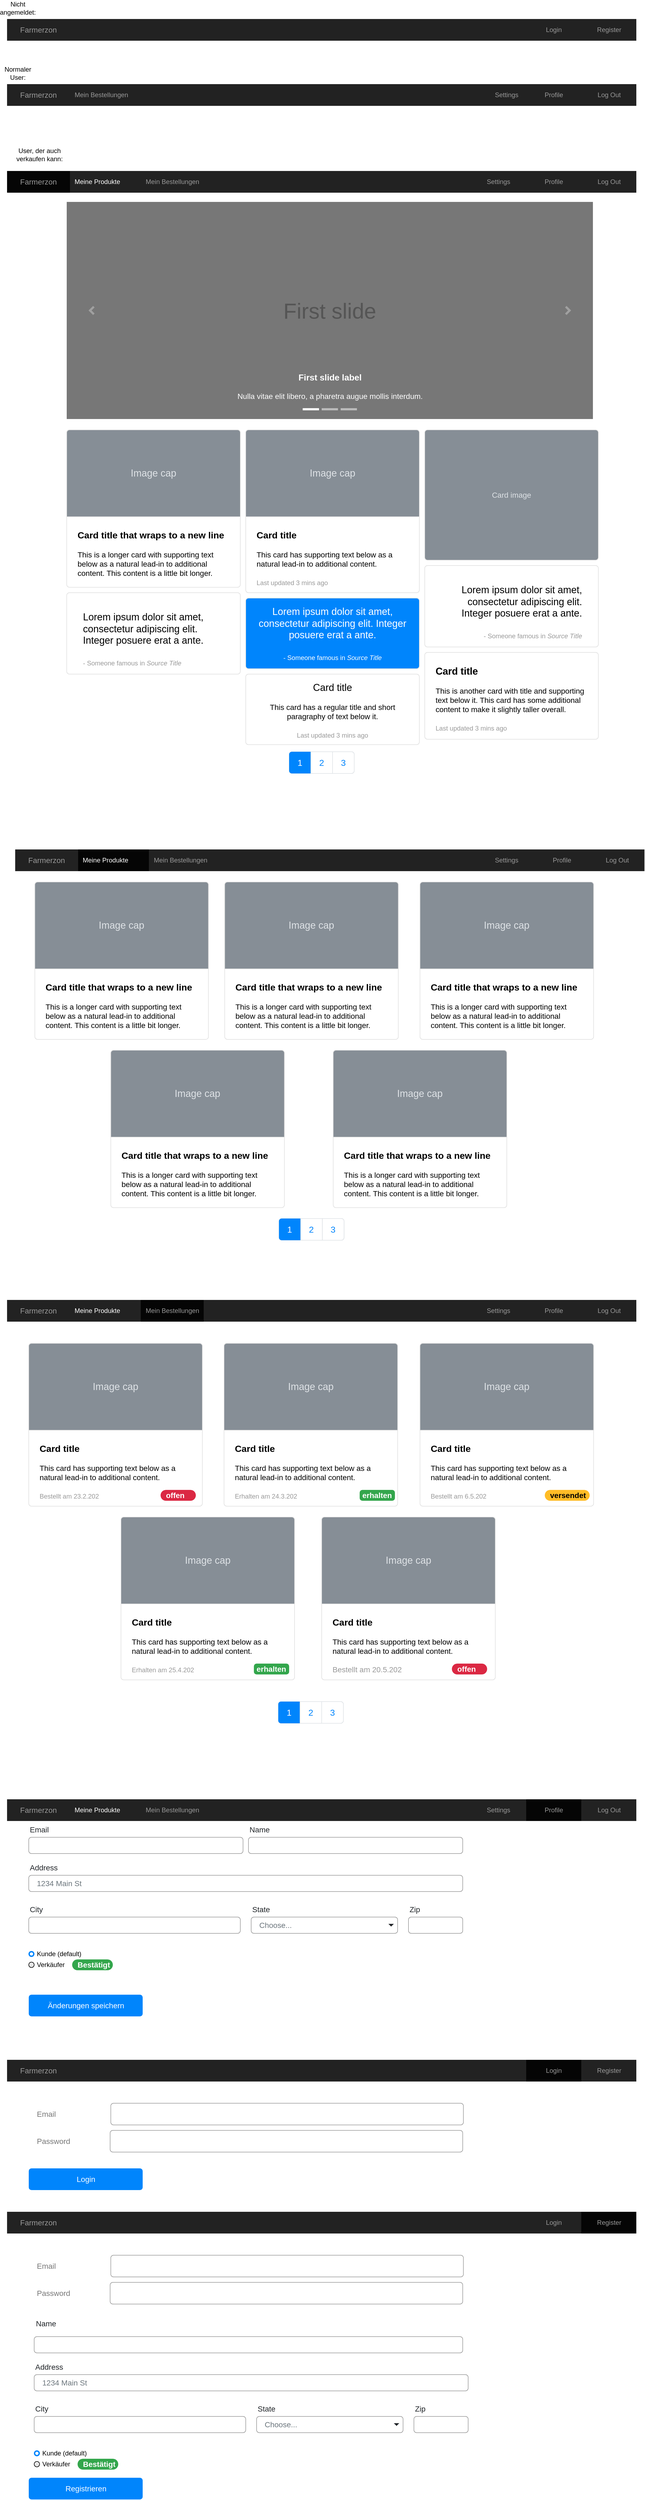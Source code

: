 <mxfile version="13.1.3" type="device"><diagram name="Page-1" id="c9db0220-8083-56f3-ca83-edcdcd058819"><mxGraphModel dx="2062" dy="1136" grid="1" gridSize="10" guides="1" tooltips="1" connect="1" arrows="1" fold="1" page="1" pageScale="1.5" pageWidth="826" pageHeight="1169" background="#ffffff" math="0" shadow="0"><root><mxCell id="0" style=";html=1;"/><mxCell id="1" style=";html=1;" parent="0"/><mxCell id="3d76a8aef4d5c911-1" value="" style="html=1;shadow=0;dashed=0;shape=mxgraph.bootstrap.rect;fillColor=#222222;strokeColor=none;whiteSpace=wrap;rounded=0;fontSize=12;fontColor=#000000;align=center;" parent="1" vertex="1"><mxGeometry x="40" y="40" width="1160" height="40" as="geometry"/></mxCell><mxCell id="3d76a8aef4d5c911-2" value="Farmerzon" style="html=1;shadow=0;dashed=0;fillColor=none;strokeColor=none;shape=mxgraph.bootstrap.rect;fontColor=#999999;fontSize=14;whiteSpace=wrap;" parent="3d76a8aef4d5c911-1" vertex="1"><mxGeometry width="116" height="40" as="geometry"/></mxCell><mxCell id="3d76a8aef4d5c911-9" value="Login" style="html=1;shadow=0;dashed=0;fillColor=none;strokeColor=none;shape=mxgraph.bootstrap.rect;fontColor=#999999;whiteSpace=wrap;" parent="3d76a8aef4d5c911-1" vertex="1"><mxGeometry x="957" width="101.5" height="40" as="geometry"/></mxCell><mxCell id="3d76a8aef4d5c911-10" value="Register" style="html=1;shadow=0;dashed=0;fillColor=none;strokeColor=none;shape=mxgraph.bootstrap.rect;fontColor=#999999;whiteSpace=wrap;" parent="3d76a8aef4d5c911-1" vertex="1"><mxGeometry x="1058.5" width="101.5" height="40" as="geometry"/></mxCell><mxCell id="ztONEA4RzSU-U8URnzX--1" value="" style="html=1;shadow=0;dashed=0;shape=mxgraph.bootstrap.rect;fillColor=#222222;strokeColor=none;whiteSpace=wrap;rounded=0;fontSize=12;fontColor=#000000;align=center;" vertex="1" parent="1"><mxGeometry x="40" y="160" width="1160" height="40" as="geometry"/></mxCell><mxCell id="ztONEA4RzSU-U8URnzX--2" value="Farmerzon" style="html=1;shadow=0;dashed=0;fillColor=none;strokeColor=none;shape=mxgraph.bootstrap.rect;fontColor=#999999;fontSize=14;whiteSpace=wrap;" vertex="1" parent="ztONEA4RzSU-U8URnzX--1"><mxGeometry width="116" height="40" as="geometry"/></mxCell><mxCell id="ztONEA4RzSU-U8URnzX--4" value="Mein Bestellungen" style="html=1;shadow=0;dashed=0;fillColor=none;strokeColor=none;shape=mxgraph.bootstrap.rect;fontColor=#999999;whiteSpace=wrap;" vertex="1" parent="ztONEA4RzSU-U8URnzX--1"><mxGeometry x="115.995" width="116" height="40" as="geometry"/></mxCell><mxCell id="ztONEA4RzSU-U8URnzX--5" value="Settings" style="html=1;shadow=0;dashed=0;fillColor=none;strokeColor=none;shape=mxgraph.bootstrap.rect;fontColor=#999999;whiteSpace=wrap;" vertex="1" parent="ztONEA4RzSU-U8URnzX--1"><mxGeometry x="869.995" width="101.5" height="40" as="geometry"/></mxCell><mxCell id="ztONEA4RzSU-U8URnzX--6" value="Profile" style="html=1;shadow=0;dashed=0;fillColor=none;strokeColor=none;shape=mxgraph.bootstrap.rect;fontColor=#999999;whiteSpace=wrap;" vertex="1" parent="ztONEA4RzSU-U8URnzX--1"><mxGeometry x="957" width="101.5" height="40" as="geometry"/></mxCell><mxCell id="ztONEA4RzSU-U8URnzX--7" value="Log Out" style="html=1;shadow=0;dashed=0;fillColor=none;strokeColor=none;shape=mxgraph.bootstrap.rect;fontColor=#999999;whiteSpace=wrap;" vertex="1" parent="ztONEA4RzSU-U8URnzX--1"><mxGeometry x="1058.5" width="101.5" height="40" as="geometry"/></mxCell><mxCell id="ztONEA4RzSU-U8URnzX--8" value="First slide" style="html=1;shadow=0;dashed=0;strokeColor=none;strokeWidth=1;fillColor=#777777;fontColor=#555555;whiteSpace=wrap;align=center;verticalAlign=middle;fontStyle=0;fontSize=40;" vertex="1" parent="1"><mxGeometry x="150" y="377" width="970" height="400" as="geometry"/></mxCell><mxCell id="ztONEA4RzSU-U8URnzX--9" value="" style="html=1;verticalLabelPosition=bottom;labelBackgroundColor=#ffffff;verticalAlign=top;shadow=0;dashed=0;strokeWidth=4;shape=mxgraph.ios7.misc.more;strokeColor=#a0a0a0;" vertex="1" parent="ztONEA4RzSU-U8URnzX--8"><mxGeometry x="1" y="0.5" width="7" height="14" relative="1" as="geometry"><mxPoint x="-50" y="-7" as="offset"/></mxGeometry></mxCell><mxCell id="ztONEA4RzSU-U8URnzX--10" value="" style="flipH=1;html=1;verticalLabelPosition=bottom;labelBackgroundColor=#ffffff;verticalAlign=top;shadow=0;dashed=0;strokeWidth=4;shape=mxgraph.ios7.misc.more;strokeColor=#a0a0a0;" vertex="1" parent="ztONEA4RzSU-U8URnzX--8"><mxGeometry y="0.5" width="7" height="14" relative="1" as="geometry"><mxPoint x="43" y="-7" as="offset"/></mxGeometry></mxCell><mxCell id="ztONEA4RzSU-U8URnzX--11" value="" style="html=1;shadow=0;strokeColor=none;fillColor=#ffffff;" vertex="1" parent="ztONEA4RzSU-U8URnzX--8"><mxGeometry x="0.5" y="1" width="30" height="4" relative="1" as="geometry"><mxPoint x="-50" y="-20" as="offset"/></mxGeometry></mxCell><mxCell id="ztONEA4RzSU-U8URnzX--12" value="" style="html=1;shadow=0;strokeColor=none;fillColor=#BBBBBB;" vertex="1" parent="ztONEA4RzSU-U8URnzX--8"><mxGeometry x="0.5" y="1" width="30" height="4" relative="1" as="geometry"><mxPoint x="-15" y="-20" as="offset"/></mxGeometry></mxCell><mxCell id="ztONEA4RzSU-U8URnzX--13" value="" style="html=1;shadow=0;strokeColor=none;fillColor=#BBBBBB;" vertex="1" parent="ztONEA4RzSU-U8URnzX--8"><mxGeometry x="0.5" y="1" width="30" height="4" relative="1" as="geometry"><mxPoint x="20" y="-20" as="offset"/></mxGeometry></mxCell><mxCell id="ztONEA4RzSU-U8URnzX--14" value="&lt;font style=&quot;font-size: 16px&quot;&gt;&lt;b&gt;First slide label&lt;/b&gt;&lt;/font&gt;&lt;br style=&quot;font-size: 14px&quot;&gt;&lt;br style=&quot;font-size: 14px&quot;&gt;Nulla vitae elit libero, a pharetra augue mollis interdum." style="html=1;shadow=0;strokeColor=none;fillColor=none;resizeWidth=1;fontColor=#FFFFFF;fontSize=14;" vertex="1" parent="ztONEA4RzSU-U8URnzX--8"><mxGeometry y="1" width="970.0" height="60" relative="1" as="geometry"><mxPoint y="-90" as="offset"/></mxGeometry></mxCell><mxCell id="ztONEA4RzSU-U8URnzX--15" value="&lt;b&gt;&lt;font style=&quot;font-size: 17px&quot;&gt;Card title that wraps to a new line&lt;/font&gt;&lt;/b&gt;&lt;br&gt;&lt;br&gt;This is a longer card with supporting text below as a natural lead-in to additional content. This content is a little bit longer." style="html=1;shadow=0;dashed=0;shape=mxgraph.bootstrap.rrect;rSize=5;strokeColor=#DFDFDF;html=1;whiteSpace=wrap;fillColor=#ffffff;fontColor=#000000;verticalAlign=top;align=left;spacing=20;spacingBottom=0;fontSize=14;spacingTop=160;" vertex="1" parent="1"><mxGeometry x="150" y="797" width="320" height="290" as="geometry"/></mxCell><mxCell id="ztONEA4RzSU-U8URnzX--16" value="Image cap" style="html=1;shadow=0;dashed=0;shape=mxgraph.bootstrap.topButton;rSize=5;perimeter=none;whiteSpace=wrap;fillColor=#868E96;strokeColor=#DFDFDF;fontColor=#DEE2E6;resizeWidth=1;fontSize=18;" vertex="1" parent="ztONEA4RzSU-U8URnzX--15"><mxGeometry width="320" height="160" relative="1" as="geometry"/></mxCell><mxCell id="ztONEA4RzSU-U8URnzX--17" value="&lt;font style=&quot;font-size: 18px&quot;&gt;Lorem ipsum dolor sit amet, consectetur adipiscing elit. Integer posuere erat a ante.&lt;br&gt;&lt;br&gt;&lt;/font&gt;&lt;font style=&quot;font-size: 12px&quot; color=&quot;#999999&quot;&gt;- Someone famous in &lt;i&gt;Source Title&lt;/i&gt;&lt;/font&gt;" style="html=1;shadow=0;dashed=0;shape=mxgraph.bootstrap.rrect;rSize=5;strokeColor=#DFDFDF;html=1;whiteSpace=wrap;fillColor=#ffffff;fontColor=#000000;verticalAlign=top;align=left;spacing=30;spacingBottom=0;fontSize=14;spacingTop=0;" vertex="1" parent="1"><mxGeometry x="150" y="1097" width="320" height="150" as="geometry"/></mxCell><mxCell id="ztONEA4RzSU-U8URnzX--18" value="&lt;b&gt;&lt;font style=&quot;font-size: 17px&quot;&gt;Card title&lt;/font&gt;&lt;/b&gt;&lt;br&gt;&lt;br&gt;This card has supporting text below as a natural lead-in to additional content.&lt;br&gt;&lt;br&gt;&lt;font color=&quot;#999999&quot; style=&quot;font-size: 12px&quot;&gt;Last updated 3 mins ago&lt;/font&gt;" style="html=1;shadow=0;dashed=0;shape=mxgraph.bootstrap.rrect;rSize=5;strokeColor=#DFDFDF;html=1;whiteSpace=wrap;fillColor=#ffffff;fontColor=#000000;verticalAlign=top;align=left;spacing=20;spacingBottom=0;fontSize=14;spacingTop=160;" vertex="1" parent="1"><mxGeometry x="480" y="797" width="320" height="300" as="geometry"/></mxCell><mxCell id="ztONEA4RzSU-U8URnzX--19" value="Image cap" style="html=1;shadow=0;dashed=0;shape=mxgraph.bootstrap.topButton;rSize=5;perimeter=none;whiteSpace=wrap;fillColor=#868E96;strokeColor=#DFDFDF;fontColor=#DEE2E6;resizeWidth=1;fontSize=18;" vertex="1" parent="ztONEA4RzSU-U8URnzX--18"><mxGeometry width="320" height="160" relative="1" as="geometry"/></mxCell><mxCell id="ztONEA4RzSU-U8URnzX--20" value="&lt;font style=&quot;font-size: 18px&quot;&gt;Lorem ipsum dolor sit amet, consectetur adipiscing elit. Integer posuere erat a ante.&lt;br&gt;&lt;br&gt;&lt;/font&gt;&lt;font style=&quot;font-size: 12px&quot;&gt;- Someone famous in &lt;i&gt;Source Title&lt;/i&gt;&lt;/font&gt;" style="html=1;shadow=0;dashed=0;shape=mxgraph.bootstrap.rrect;rSize=5;strokeColor=#DFDFDF;html=1;whiteSpace=wrap;fillColor=#0085FC;fontColor=#FFFFFF;verticalAlign=top;align=center;spacing=10;fontSize=14;" vertex="1" parent="1"><mxGeometry x="480" y="1107" width="320" height="130" as="geometry"/></mxCell><mxCell id="ztONEA4RzSU-U8URnzX--21" value="&lt;font style=&quot;font-size: 18px&quot;&gt;Card title&lt;/font&gt;&lt;br&gt;&lt;br&gt;This card has a regular title and short paragraphy of text below it.&lt;br&gt;&lt;br&gt;&lt;font color=&quot;#999999&quot; style=&quot;font-size: 12px&quot;&gt;Last updated 3 mins ago&lt;/font&gt;" style="html=1;shadow=0;dashed=0;shape=mxgraph.bootstrap.rrect;rSize=5;strokeColor=#DFDFDF;html=1;whiteSpace=wrap;fillColor=#ffffff;fontColor=#000000;verticalAlign=top;align=center;spacing=10;spacingBottom=0;fontSize=14;spacingTop=0;" vertex="1" parent="1"><mxGeometry x="480" y="1247" width="320" height="130" as="geometry"/></mxCell><mxCell id="ztONEA4RzSU-U8URnzX--22" value="Card image" style="html=1;shadow=0;dashed=0;shape=mxgraph.bootstrap.rrect;rSize=5;strokeColor=#DFDFDF;html=1;whiteSpace=wrap;fillColor=#868E96;fontColor=#DEE2E6;verticalAlign=middle;align=center;spacing=10;spacingBottom=0;fontSize=14;spacingTop=0;" vertex="1" parent="1"><mxGeometry x="810" y="797" width="320" height="240" as="geometry"/></mxCell><mxCell id="ztONEA4RzSU-U8URnzX--23" value="&lt;font style=&quot;font-size: 18px&quot;&gt;Lorem ipsum dolor sit amet, consectetur adipiscing elit. Integer posuere erat a ante.&lt;br&gt;&lt;br&gt;&lt;/font&gt;&lt;font style=&quot;font-size: 12px&quot; color=&quot;#999999&quot;&gt;- Someone famous in &lt;i&gt;Source Title&lt;/i&gt;&lt;/font&gt;" style="html=1;shadow=0;dashed=0;shape=mxgraph.bootstrap.rrect;rSize=5;strokeColor=#DFDFDF;html=1;whiteSpace=wrap;fillColor=#ffffff;fontColor=#000000;verticalAlign=top;align=right;spacing=30;spacingBottom=0;fontSize=14;spacingTop=0;" vertex="1" parent="1"><mxGeometry x="810" y="1047" width="320" height="150" as="geometry"/></mxCell><mxCell id="ztONEA4RzSU-U8URnzX--24" value="&lt;font style=&quot;font-size: 18px&quot;&gt;&lt;b&gt;Card title&lt;/b&gt;&lt;/font&gt;&lt;br&gt;&lt;br&gt;This is another card with title and supporting text below it. This card has some additional content to make it slightly taller overall.&lt;br&gt;&lt;br&gt;&lt;font color=&quot;#999999&quot; style=&quot;font-size: 12px&quot;&gt;Last updated 3 mins ago&lt;/font&gt;" style="html=1;shadow=0;dashed=0;shape=mxgraph.bootstrap.rrect;rSize=5;strokeColor=#DFDFDF;html=1;whiteSpace=wrap;fillColor=#ffffff;fontColor=#000000;verticalAlign=top;align=left;spacing=20;spacingBottom=0;fontSize=14;spacingTop=0;" vertex="1" parent="1"><mxGeometry x="810" y="1207" width="320" height="160" as="geometry"/></mxCell><mxCell id="ztONEA4RzSU-U8URnzX--26" value="" style="html=1;shadow=0;dashed=0;shape=mxgraph.bootstrap.rect;fillColor=#222222;strokeColor=none;whiteSpace=wrap;rounded=0;fontSize=12;fontColor=#000000;align=center;" vertex="1" parent="1"><mxGeometry x="40" y="320" width="1160" height="40" as="geometry"/></mxCell><mxCell id="ztONEA4RzSU-U8URnzX--27" value="Farmerzon" style="html=1;shadow=0;dashed=0;fillColor=#050505;strokeColor=none;shape=mxgraph.bootstrap.rect;fontColor=#999999;fontSize=14;whiteSpace=wrap;" vertex="1" parent="ztONEA4RzSU-U8URnzX--26"><mxGeometry width="116" height="40" as="geometry"/></mxCell><mxCell id="ztONEA4RzSU-U8URnzX--28" value="Meine Produkte" style="html=1;shadow=0;dashed=0;shape=mxgraph.bootstrap.rect;fillColor=none;strokeColor=none;fontColor=#ffffff;spacingRight=30;whiteSpace=wrap;" vertex="1" parent="ztONEA4RzSU-U8URnzX--26"><mxGeometry x="116" width="130.5" height="40" as="geometry"/></mxCell><mxCell id="ztONEA4RzSU-U8URnzX--29" value="Mein Bestellungen" style="html=1;shadow=0;dashed=0;fillColor=none;strokeColor=none;shape=mxgraph.bootstrap.rect;fontColor=#999999;whiteSpace=wrap;" vertex="1" parent="ztONEA4RzSU-U8URnzX--26"><mxGeometry x="246.505" width="116" height="40" as="geometry"/></mxCell><mxCell id="ztONEA4RzSU-U8URnzX--30" value="Settings" style="html=1;shadow=0;dashed=0;fillColor=none;strokeColor=none;shape=mxgraph.bootstrap.rect;fontColor=#999999;whiteSpace=wrap;" vertex="1" parent="ztONEA4RzSU-U8URnzX--26"><mxGeometry x="855.495" width="101.5" height="40" as="geometry"/></mxCell><mxCell id="ztONEA4RzSU-U8URnzX--31" value="Profile" style="html=1;shadow=0;dashed=0;fillColor=none;strokeColor=none;shape=mxgraph.bootstrap.rect;fontColor=#999999;whiteSpace=wrap;" vertex="1" parent="ztONEA4RzSU-U8URnzX--26"><mxGeometry x="957" width="101.5" height="40" as="geometry"/></mxCell><mxCell id="ztONEA4RzSU-U8URnzX--32" value="Log Out" style="html=1;shadow=0;dashed=0;fillColor=none;strokeColor=none;shape=mxgraph.bootstrap.rect;fontColor=#999999;whiteSpace=wrap;" vertex="1" parent="ztONEA4RzSU-U8URnzX--26"><mxGeometry x="1058.5" width="101.5" height="40" as="geometry"/></mxCell><mxCell id="ztONEA4RzSU-U8URnzX--33" value="Nicht angemeldet:" style="text;html=1;strokeColor=none;fillColor=none;align=center;verticalAlign=middle;whiteSpace=wrap;rounded=0;" vertex="1" parent="1"><mxGeometry x="40" y="10" width="40" height="20" as="geometry"/></mxCell><mxCell id="ztONEA4RzSU-U8URnzX--34" value="Normaler User:" style="text;html=1;strokeColor=none;fillColor=none;align=center;verticalAlign=middle;whiteSpace=wrap;rounded=0;" vertex="1" parent="1"><mxGeometry x="40" y="130" width="40" height="20" as="geometry"/></mxCell><mxCell id="ztONEA4RzSU-U8URnzX--35" value="User, der auch verkaufen kann:" style="text;html=1;strokeColor=none;fillColor=none;align=center;verticalAlign=middle;whiteSpace=wrap;rounded=0;" vertex="1" parent="1"><mxGeometry x="40" y="280" width="120" height="20" as="geometry"/></mxCell><mxCell id="ztONEA4RzSU-U8URnzX--37" value="" style="html=1;shadow=0;dashed=0;shape=mxgraph.bootstrap.rect;fillColor=#222222;strokeColor=none;whiteSpace=wrap;rounded=0;fontSize=12;fontColor=#000000;align=center;" vertex="1" parent="1"><mxGeometry x="55" y="1570" width="1160" height="40" as="geometry"/></mxCell><mxCell id="ztONEA4RzSU-U8URnzX--38" value="Farmerzon" style="html=1;shadow=0;dashed=0;fillColor=none;strokeColor=none;shape=mxgraph.bootstrap.rect;fontColor=#999999;fontSize=14;whiteSpace=wrap;" vertex="1" parent="ztONEA4RzSU-U8URnzX--37"><mxGeometry width="116" height="40" as="geometry"/></mxCell><mxCell id="ztONEA4RzSU-U8URnzX--39" value="Meine Produkte" style="html=1;shadow=0;dashed=0;shape=mxgraph.bootstrap.rect;fillColor=#050505;strokeColor=none;fontColor=#ffffff;spacingRight=30;whiteSpace=wrap;" vertex="1" parent="ztONEA4RzSU-U8URnzX--37"><mxGeometry x="116" width="130.5" height="40" as="geometry"/></mxCell><mxCell id="ztONEA4RzSU-U8URnzX--40" value="Mein Bestellungen" style="html=1;shadow=0;dashed=0;fillColor=none;strokeColor=none;shape=mxgraph.bootstrap.rect;fontColor=#999999;whiteSpace=wrap;" vertex="1" parent="ztONEA4RzSU-U8URnzX--37"><mxGeometry x="246.505" width="116" height="40" as="geometry"/></mxCell><mxCell id="ztONEA4RzSU-U8URnzX--41" value="Settings" style="html=1;shadow=0;dashed=0;fillColor=none;strokeColor=none;shape=mxgraph.bootstrap.rect;fontColor=#999999;whiteSpace=wrap;" vertex="1" parent="ztONEA4RzSU-U8URnzX--37"><mxGeometry x="855.495" width="101.5" height="40" as="geometry"/></mxCell><mxCell id="ztONEA4RzSU-U8URnzX--42" value="Profile" style="html=1;shadow=0;dashed=0;fillColor=none;strokeColor=none;shape=mxgraph.bootstrap.rect;fontColor=#999999;whiteSpace=wrap;" vertex="1" parent="ztONEA4RzSU-U8URnzX--37"><mxGeometry x="957" width="101.5" height="40" as="geometry"/></mxCell><mxCell id="ztONEA4RzSU-U8URnzX--43" value="Log Out" style="html=1;shadow=0;dashed=0;fillColor=none;strokeColor=none;shape=mxgraph.bootstrap.rect;fontColor=#999999;whiteSpace=wrap;" vertex="1" parent="ztONEA4RzSU-U8URnzX--37"><mxGeometry x="1058.5" width="101.5" height="40" as="geometry"/></mxCell><mxCell id="ztONEA4RzSU-U8URnzX--45" value="&lt;b&gt;&lt;font style=&quot;font-size: 17px&quot;&gt;Card title that wraps to a new line&lt;/font&gt;&lt;/b&gt;&lt;br&gt;&lt;br&gt;This is a longer card with supporting text below as a natural lead-in to additional content. This content is a little bit longer." style="html=1;shadow=0;dashed=0;shape=mxgraph.bootstrap.rrect;rSize=5;strokeColor=#DFDFDF;html=1;whiteSpace=wrap;fillColor=#ffffff;fontColor=#000000;verticalAlign=top;align=left;spacing=20;spacingBottom=0;fontSize=14;spacingTop=160;" vertex="1" parent="1"><mxGeometry x="91.25" y="1630" width="320" height="290" as="geometry"/></mxCell><mxCell id="ztONEA4RzSU-U8URnzX--46" value="Image cap" style="html=1;shadow=0;dashed=0;shape=mxgraph.bootstrap.topButton;rSize=5;perimeter=none;whiteSpace=wrap;fillColor=#868E96;strokeColor=#DFDFDF;fontColor=#DEE2E6;resizeWidth=1;fontSize=18;" vertex="1" parent="ztONEA4RzSU-U8URnzX--45"><mxGeometry width="320" height="160" relative="1" as="geometry"/></mxCell><mxCell id="ztONEA4RzSU-U8URnzX--47" value="&lt;b&gt;&lt;font style=&quot;font-size: 17px&quot;&gt;Card title that wraps to a new line&lt;/font&gt;&lt;/b&gt;&lt;br&gt;&lt;br&gt;This is a longer card with supporting text below as a natural lead-in to additional content. This content is a little bit longer." style="html=1;shadow=0;dashed=0;shape=mxgraph.bootstrap.rrect;rSize=5;strokeColor=#DFDFDF;html=1;whiteSpace=wrap;fillColor=#ffffff;fontColor=#000000;verticalAlign=top;align=left;spacing=20;spacingBottom=0;fontSize=14;spacingTop=160;" vertex="1" parent="1"><mxGeometry x="441.25" y="1630" width="320" height="290" as="geometry"/></mxCell><mxCell id="ztONEA4RzSU-U8URnzX--48" value="Image cap" style="html=1;shadow=0;dashed=0;shape=mxgraph.bootstrap.topButton;rSize=5;perimeter=none;whiteSpace=wrap;fillColor=#868E96;strokeColor=#DFDFDF;fontColor=#DEE2E6;resizeWidth=1;fontSize=18;" vertex="1" parent="ztONEA4RzSU-U8URnzX--47"><mxGeometry width="320" height="160" relative="1" as="geometry"/></mxCell><mxCell id="ztONEA4RzSU-U8URnzX--49" value="&lt;b&gt;&lt;font style=&quot;font-size: 17px&quot;&gt;Card title that wraps to a new line&lt;/font&gt;&lt;/b&gt;&lt;br&gt;&lt;br&gt;This is a longer card with supporting text below as a natural lead-in to additional content. This content is a little bit longer." style="html=1;shadow=0;dashed=0;shape=mxgraph.bootstrap.rrect;rSize=5;strokeColor=#DFDFDF;html=1;whiteSpace=wrap;fillColor=#ffffff;fontColor=#000000;verticalAlign=top;align=left;spacing=20;spacingBottom=0;fontSize=14;spacingTop=160;" vertex="1" parent="1"><mxGeometry x="801.25" y="1630" width="320" height="290" as="geometry"/></mxCell><mxCell id="ztONEA4RzSU-U8URnzX--50" value="Image cap" style="html=1;shadow=0;dashed=0;shape=mxgraph.bootstrap.topButton;rSize=5;perimeter=none;whiteSpace=wrap;fillColor=#868E96;strokeColor=#DFDFDF;fontColor=#DEE2E6;resizeWidth=1;fontSize=18;" vertex="1" parent="ztONEA4RzSU-U8URnzX--49"><mxGeometry width="320" height="160" relative="1" as="geometry"/></mxCell><mxCell id="ztONEA4RzSU-U8URnzX--51" value="&lt;b&gt;&lt;font style=&quot;font-size: 17px&quot;&gt;Card title that wraps to a new line&lt;/font&gt;&lt;/b&gt;&lt;br&gt;&lt;br&gt;This is a longer card with supporting text below as a natural lead-in to additional content. This content is a little bit longer." style="html=1;shadow=0;dashed=0;shape=mxgraph.bootstrap.rrect;rSize=5;strokeColor=#DFDFDF;html=1;whiteSpace=wrap;fillColor=#ffffff;fontColor=#000000;verticalAlign=top;align=left;spacing=20;spacingBottom=0;fontSize=14;spacingTop=160;" vertex="1" parent="1"><mxGeometry x="231.25" y="1940" width="320" height="290" as="geometry"/></mxCell><mxCell id="ztONEA4RzSU-U8URnzX--52" value="Image cap" style="html=1;shadow=0;dashed=0;shape=mxgraph.bootstrap.topButton;rSize=5;perimeter=none;whiteSpace=wrap;fillColor=#868E96;strokeColor=#DFDFDF;fontColor=#DEE2E6;resizeWidth=1;fontSize=18;" vertex="1" parent="ztONEA4RzSU-U8URnzX--51"><mxGeometry width="320" height="160" relative="1" as="geometry"/></mxCell><mxCell id="ztONEA4RzSU-U8URnzX--53" value="&lt;b&gt;&lt;font style=&quot;font-size: 17px&quot;&gt;Card title that wraps to a new line&lt;/font&gt;&lt;/b&gt;&lt;br&gt;&lt;br&gt;This is a longer card with supporting text below as a natural lead-in to additional content. This content is a little bit longer." style="html=1;shadow=0;dashed=0;shape=mxgraph.bootstrap.rrect;rSize=5;strokeColor=#DFDFDF;html=1;whiteSpace=wrap;fillColor=#ffffff;fontColor=#000000;verticalAlign=top;align=left;spacing=20;spacingBottom=0;fontSize=14;spacingTop=160;" vertex="1" parent="1"><mxGeometry x="641.25" y="1940" width="320" height="290" as="geometry"/></mxCell><mxCell id="ztONEA4RzSU-U8URnzX--54" value="Image cap" style="html=1;shadow=0;dashed=0;shape=mxgraph.bootstrap.topButton;rSize=5;perimeter=none;whiteSpace=wrap;fillColor=#868E96;strokeColor=#DFDFDF;fontColor=#DEE2E6;resizeWidth=1;fontSize=18;" vertex="1" parent="ztONEA4RzSU-U8URnzX--53"><mxGeometry width="320" height="160" relative="1" as="geometry"/></mxCell><mxCell id="ztONEA4RzSU-U8URnzX--55" value="" style="html=1;shadow=0;dashed=0;shape=mxgraph.bootstrap.rrect;rSize=5;strokeColor=#DEE2E6;html=1;whiteSpace=wrap;fillColor=#ffffff;fontColor=#0085FC;" vertex="1" parent="1"><mxGeometry x="541.25" y="2250" width="120" height="40" as="geometry"/></mxCell><mxCell id="ztONEA4RzSU-U8URnzX--56" value="1" style="strokeColor=inherit;fillColor=inherit;gradientColor=inherit;html=1;shadow=0;dashed=0;shape=mxgraph.bootstrap.leftButton;rSize=5;perimeter=none;whiteSpace=wrap;resizeHeight=1;fillColor=#0085FC;strokeColor=none;fontColor=#ffffff;fontSize=16;" vertex="1" parent="ztONEA4RzSU-U8URnzX--55"><mxGeometry width="40" height="40" relative="1" as="geometry"/></mxCell><mxCell id="ztONEA4RzSU-U8URnzX--57" value="2" style="strokeColor=inherit;fillColor=inherit;gradientColor=inherit;fontColor=inherit;html=1;shadow=0;dashed=0;perimeter=none;whiteSpace=wrap;resizeHeight=1;fontSize=16;" vertex="1" parent="ztONEA4RzSU-U8URnzX--55"><mxGeometry width="40" height="40" relative="1" as="geometry"><mxPoint x="40" as="offset"/></mxGeometry></mxCell><mxCell id="ztONEA4RzSU-U8URnzX--58" value="3" style="strokeColor=inherit;fillColor=inherit;gradientColor=inherit;fontColor=inherit;html=1;shadow=0;dashed=0;shape=mxgraph.bootstrap.rightButton;rSize=5;perimeter=none;whiteSpace=wrap;resizeHeight=1;fontSize=16;" vertex="1" parent="ztONEA4RzSU-U8URnzX--55"><mxGeometry x="1" width="40" height="40" relative="1" as="geometry"><mxPoint x="-40" as="offset"/></mxGeometry></mxCell><mxCell id="ztONEA4RzSU-U8URnzX--59" value="" style="html=1;shadow=0;dashed=0;shape=mxgraph.bootstrap.rrect;rSize=5;strokeColor=#DEE2E6;html=1;whiteSpace=wrap;fillColor=#ffffff;fontColor=#0085FC;" vertex="1" parent="1"><mxGeometry x="560" y="1390" width="120" height="40" as="geometry"/></mxCell><mxCell id="ztONEA4RzSU-U8URnzX--60" value="1" style="strokeColor=inherit;fillColor=inherit;gradientColor=inherit;html=1;shadow=0;dashed=0;shape=mxgraph.bootstrap.leftButton;rSize=5;perimeter=none;whiteSpace=wrap;resizeHeight=1;fillColor=#0085FC;strokeColor=none;fontColor=#ffffff;fontSize=16;" vertex="1" parent="ztONEA4RzSU-U8URnzX--59"><mxGeometry width="40" height="40" relative="1" as="geometry"/></mxCell><mxCell id="ztONEA4RzSU-U8URnzX--61" value="2" style="strokeColor=inherit;fillColor=inherit;gradientColor=inherit;fontColor=inherit;html=1;shadow=0;dashed=0;perimeter=none;whiteSpace=wrap;resizeHeight=1;fontSize=16;" vertex="1" parent="ztONEA4RzSU-U8URnzX--59"><mxGeometry width="40" height="40" relative="1" as="geometry"><mxPoint x="40" as="offset"/></mxGeometry></mxCell><mxCell id="ztONEA4RzSU-U8URnzX--62" value="3" style="strokeColor=inherit;fillColor=inherit;gradientColor=inherit;fontColor=inherit;html=1;shadow=0;dashed=0;shape=mxgraph.bootstrap.rightButton;rSize=5;perimeter=none;whiteSpace=wrap;resizeHeight=1;fontSize=16;" vertex="1" parent="ztONEA4RzSU-U8URnzX--59"><mxGeometry x="1" width="40" height="40" relative="1" as="geometry"><mxPoint x="-40" as="offset"/></mxGeometry></mxCell><mxCell id="ztONEA4RzSU-U8URnzX--86" value="" style="html=1;shadow=0;dashed=0;shape=mxgraph.bootstrap.rect;fillColor=#222222;strokeColor=none;whiteSpace=wrap;rounded=0;fontSize=12;fontColor=#000000;align=center;" vertex="1" parent="1"><mxGeometry x="40" y="2400" width="1160" height="40" as="geometry"/></mxCell><mxCell id="ztONEA4RzSU-U8URnzX--87" value="Farmerzon" style="html=1;shadow=0;dashed=0;fillColor=none;strokeColor=none;shape=mxgraph.bootstrap.rect;fontColor=#999999;fontSize=14;whiteSpace=wrap;" vertex="1" parent="ztONEA4RzSU-U8URnzX--86"><mxGeometry width="116" height="40" as="geometry"/></mxCell><mxCell id="ztONEA4RzSU-U8URnzX--88" value="Meine Produkte" style="html=1;shadow=0;dashed=0;shape=mxgraph.bootstrap.rect;fillColor=none;strokeColor=none;fontColor=#ffffff;spacingRight=30;whiteSpace=wrap;" vertex="1" parent="ztONEA4RzSU-U8URnzX--86"><mxGeometry x="116" width="130.5" height="40" as="geometry"/></mxCell><mxCell id="ztONEA4RzSU-U8URnzX--89" value="Mein Bestellungen" style="html=1;shadow=0;dashed=0;fillColor=#050505;strokeColor=none;shape=mxgraph.bootstrap.rect;fontColor=#999999;whiteSpace=wrap;" vertex="1" parent="ztONEA4RzSU-U8URnzX--86"><mxGeometry x="246.505" width="116" height="40" as="geometry"/></mxCell><mxCell id="ztONEA4RzSU-U8URnzX--90" value="Settings" style="html=1;shadow=0;dashed=0;fillColor=none;strokeColor=none;shape=mxgraph.bootstrap.rect;fontColor=#999999;whiteSpace=wrap;" vertex="1" parent="ztONEA4RzSU-U8URnzX--86"><mxGeometry x="855.495" width="101.5" height="40" as="geometry"/></mxCell><mxCell id="ztONEA4RzSU-U8URnzX--91" value="Profile" style="html=1;shadow=0;dashed=0;fillColor=none;strokeColor=none;shape=mxgraph.bootstrap.rect;fontColor=#999999;whiteSpace=wrap;" vertex="1" parent="ztONEA4RzSU-U8URnzX--86"><mxGeometry x="957" width="101.5" height="40" as="geometry"/></mxCell><mxCell id="ztONEA4RzSU-U8URnzX--92" value="Log Out" style="html=1;shadow=0;dashed=0;fillColor=none;strokeColor=none;shape=mxgraph.bootstrap.rect;fontColor=#999999;whiteSpace=wrap;" vertex="1" parent="ztONEA4RzSU-U8URnzX--86"><mxGeometry x="1058.5" width="101.5" height="40" as="geometry"/></mxCell><mxCell id="ztONEA4RzSU-U8URnzX--93" value="" style="html=1;shadow=0;dashed=0;shape=mxgraph.bootstrap.rrect;rSize=5;strokeColor=#DEE2E6;html=1;whiteSpace=wrap;fillColor=#ffffff;fontColor=#0085FC;" vertex="1" parent="1"><mxGeometry x="540" y="3140" width="120" height="40" as="geometry"/></mxCell><mxCell id="ztONEA4RzSU-U8URnzX--94" value="1" style="strokeColor=inherit;fillColor=inherit;gradientColor=inherit;html=1;shadow=0;dashed=0;shape=mxgraph.bootstrap.leftButton;rSize=5;perimeter=none;whiteSpace=wrap;resizeHeight=1;fillColor=#0085FC;strokeColor=none;fontColor=#ffffff;fontSize=16;" vertex="1" parent="ztONEA4RzSU-U8URnzX--93"><mxGeometry width="40" height="40" relative="1" as="geometry"/></mxCell><mxCell id="ztONEA4RzSU-U8URnzX--95" value="2" style="strokeColor=inherit;fillColor=inherit;gradientColor=inherit;fontColor=inherit;html=1;shadow=0;dashed=0;perimeter=none;whiteSpace=wrap;resizeHeight=1;fontSize=16;" vertex="1" parent="ztONEA4RzSU-U8URnzX--93"><mxGeometry width="40" height="40" relative="1" as="geometry"><mxPoint x="40" as="offset"/></mxGeometry></mxCell><mxCell id="ztONEA4RzSU-U8URnzX--96" value="3" style="strokeColor=inherit;fillColor=inherit;gradientColor=inherit;fontColor=inherit;html=1;shadow=0;dashed=0;shape=mxgraph.bootstrap.rightButton;rSize=5;perimeter=none;whiteSpace=wrap;resizeHeight=1;fontSize=16;" vertex="1" parent="ztONEA4RzSU-U8URnzX--93"><mxGeometry x="1" width="40" height="40" relative="1" as="geometry"><mxPoint x="-40" as="offset"/></mxGeometry></mxCell><mxCell id="ztONEA4RzSU-U8URnzX--97" value="&lt;b&gt;&lt;font style=&quot;font-size: 17px&quot;&gt;Card title&lt;/font&gt;&lt;/b&gt;&lt;br&gt;&lt;br&gt;This card has supporting text below as a natural lead-in to additional content.&lt;br&gt;&lt;br&gt;&lt;font style=&quot;font-size: 12px&quot; color=&quot;#999999&quot;&gt;Bestellt am 23.2.202&lt;br&gt;&lt;/font&gt;" style="html=1;shadow=0;dashed=0;shape=mxgraph.bootstrap.rrect;rSize=5;strokeColor=#DFDFDF;html=1;whiteSpace=wrap;fillColor=#ffffff;fontColor=#000000;verticalAlign=top;align=left;spacing=20;spacingBottom=0;fontSize=14;spacingTop=160;" vertex="1" parent="1"><mxGeometry x="80" y="2480" width="320" height="300" as="geometry"/></mxCell><mxCell id="ztONEA4RzSU-U8URnzX--98" value="Image cap" style="html=1;shadow=0;dashed=0;shape=mxgraph.bootstrap.topButton;rSize=5;perimeter=none;whiteSpace=wrap;fillColor=#868E96;strokeColor=#DFDFDF;fontColor=#DEE2E6;resizeWidth=1;fontSize=18;" vertex="1" parent="ztONEA4RzSU-U8URnzX--97"><mxGeometry width="320" height="160" relative="1" as="geometry"/></mxCell><mxCell id="ztONEA4RzSU-U8URnzX--128" value="offen" style="rounded=1;whiteSpace=wrap;html=1;arcSize=50;strokeColor=none;strokeWidth=1;fillColor=#DB2843;fontColor=#FFFFFF;whiteSpace=wrap;align=left;verticalAlign=middle;spacingLeft=0;fontStyle=1;fontSize=14;spacing=10;" vertex="1" parent="ztONEA4RzSU-U8URnzX--97"><mxGeometry x="243" y="270" width="65" height="20" as="geometry"/></mxCell><mxCell id="ztONEA4RzSU-U8URnzX--99" value="&lt;b&gt;&lt;font style=&quot;font-size: 17px&quot;&gt;Card title&lt;/font&gt;&lt;/b&gt;&lt;br&gt;&lt;br&gt;This card has supporting text below as a natural lead-in to additional content.&lt;br&gt;&lt;br&gt;&lt;font style=&quot;font-size: 12px&quot; color=&quot;#999999&quot;&gt;Erhalten am 24.3.202&lt;br&gt;&lt;/font&gt;" style="html=1;shadow=0;dashed=0;shape=mxgraph.bootstrap.rrect;rSize=5;strokeColor=#DFDFDF;html=1;whiteSpace=wrap;fillColor=#ffffff;fontColor=#000000;verticalAlign=top;align=left;spacing=20;spacingBottom=0;fontSize=14;spacingTop=160;" vertex="1" parent="1"><mxGeometry x="440" y="2480" width="320" height="300" as="geometry"/></mxCell><mxCell id="ztONEA4RzSU-U8URnzX--100" value="Image cap" style="html=1;shadow=0;dashed=0;shape=mxgraph.bootstrap.topButton;rSize=5;perimeter=none;whiteSpace=wrap;fillColor=#868E96;strokeColor=#DFDFDF;fontColor=#DEE2E6;resizeWidth=1;fontSize=18;" vertex="1" parent="ztONEA4RzSU-U8URnzX--99"><mxGeometry width="320" height="160" relative="1" as="geometry"/></mxCell><mxCell id="ztONEA4RzSU-U8URnzX--129" value="erhalten" style="html=1;shadow=0;dashed=0;shape=mxgraph.bootstrap.rrect;rSize=5;strokeColor=none;strokeWidth=1;fillColor=#33A64C;fontColor=#FFFFFF;whiteSpace=wrap;align=left;verticalAlign=middle;spacingLeft=0;fontStyle=1;fontSize=14;spacing=5;" vertex="1" parent="ztONEA4RzSU-U8URnzX--99"><mxGeometry x="250" y="270" width="65" height="20" as="geometry"/></mxCell><mxCell id="ztONEA4RzSU-U8URnzX--101" value="&lt;b&gt;&lt;font style=&quot;font-size: 17px&quot;&gt;Card title&lt;/font&gt;&lt;/b&gt;&lt;br&gt;&lt;br&gt;This card has supporting text below as a natural lead-in to additional content.&lt;br&gt;&lt;br&gt;&lt;font style=&quot;font-size: 12px&quot; color=&quot;#999999&quot;&gt;Bestellt am 6.5.202&lt;br&gt;&lt;/font&gt;" style="html=1;shadow=0;dashed=0;shape=mxgraph.bootstrap.rrect;rSize=5;strokeColor=#DFDFDF;html=1;whiteSpace=wrap;fillColor=#ffffff;fontColor=#000000;verticalAlign=top;align=left;spacing=20;spacingBottom=0;fontSize=14;spacingTop=160;" vertex="1" parent="1"><mxGeometry x="801.25" y="2480" width="320" height="300" as="geometry"/></mxCell><mxCell id="ztONEA4RzSU-U8URnzX--102" value="Image cap" style="html=1;shadow=0;dashed=0;shape=mxgraph.bootstrap.topButton;rSize=5;perimeter=none;whiteSpace=wrap;fillColor=#868E96;strokeColor=#DFDFDF;fontColor=#DEE2E6;resizeWidth=1;fontSize=18;" vertex="1" parent="ztONEA4RzSU-U8URnzX--101"><mxGeometry width="320" height="160" relative="1" as="geometry"/></mxCell><mxCell id="ztONEA4RzSU-U8URnzX--130" value="versendet" style="rounded=1;whiteSpace=wrap;html=1;arcSize=50;strokeColor=none;strokeWidth=1;fillColor=#FFBC26;fontColor=#000000;whiteSpace=wrap;align=left;verticalAlign=middle;spacingLeft=0;fontStyle=1;fontSize=14;spacing=10;" vertex="1" parent="ztONEA4RzSU-U8URnzX--101"><mxGeometry x="230" y="270" width="82.75" height="20" as="geometry"/></mxCell><mxCell id="ztONEA4RzSU-U8URnzX--103" value="&lt;b&gt;&lt;font style=&quot;font-size: 17px&quot;&gt;Card title&lt;/font&gt;&lt;/b&gt;&lt;br&gt;&lt;br&gt;This card has supporting text below as a natural lead-in to additional content.&lt;br&gt;&lt;br&gt;&lt;font style=&quot;font-size: 12px&quot; color=&quot;#999999&quot;&gt;Erhalten am 25.4.202&lt;br&gt;&lt;/font&gt;" style="html=1;shadow=0;dashed=0;shape=mxgraph.bootstrap.rrect;rSize=5;strokeColor=#DFDFDF;html=1;whiteSpace=wrap;fillColor=#ffffff;fontColor=#000000;verticalAlign=top;align=left;spacing=20;spacingBottom=0;fontSize=14;spacingTop=160;" vertex="1" parent="1"><mxGeometry x="250" y="2800" width="320" height="300" as="geometry"/></mxCell><mxCell id="ztONEA4RzSU-U8URnzX--104" value="Image cap" style="html=1;shadow=0;dashed=0;shape=mxgraph.bootstrap.topButton;rSize=5;perimeter=none;whiteSpace=wrap;fillColor=#868E96;strokeColor=#DFDFDF;fontColor=#DEE2E6;resizeWidth=1;fontSize=18;" vertex="1" parent="ztONEA4RzSU-U8URnzX--103"><mxGeometry width="320" height="160" relative="1" as="geometry"/></mxCell><mxCell id="ztONEA4RzSU-U8URnzX--131" value="erhalten" style="html=1;shadow=0;dashed=0;shape=mxgraph.bootstrap.rrect;rSize=5;strokeColor=none;strokeWidth=1;fillColor=#33A64C;fontColor=#FFFFFF;whiteSpace=wrap;align=left;verticalAlign=middle;spacingLeft=0;fontStyle=1;fontSize=14;spacing=5;" vertex="1" parent="ztONEA4RzSU-U8URnzX--103"><mxGeometry x="245" y="270" width="65" height="20" as="geometry"/></mxCell><mxCell id="ztONEA4RzSU-U8URnzX--105" value="&lt;b&gt;&lt;font style=&quot;font-size: 17px&quot;&gt;Card title&lt;/font&gt;&lt;/b&gt;&lt;br&gt;&lt;br&gt;This card has supporting text below as a natural lead-in to additional content.&lt;br&gt;&lt;br&gt;&lt;div&gt;&lt;font color=&quot;#999999&quot;&gt;Bestellt am 20.5.202&lt;/font&gt;&lt;br&gt;&lt;/div&gt;" style="html=1;shadow=0;dashed=0;shape=mxgraph.bootstrap.rrect;rSize=5;strokeColor=#DFDFDF;html=1;whiteSpace=wrap;fillColor=#ffffff;fontColor=#000000;verticalAlign=top;align=left;spacing=20;spacingBottom=0;fontSize=14;spacingTop=160;" vertex="1" parent="1"><mxGeometry x="620" y="2800" width="320" height="300" as="geometry"/></mxCell><mxCell id="ztONEA4RzSU-U8URnzX--106" value="Image cap" style="html=1;shadow=0;dashed=0;shape=mxgraph.bootstrap.topButton;rSize=5;perimeter=none;whiteSpace=wrap;fillColor=#868E96;strokeColor=#DFDFDF;fontColor=#DEE2E6;resizeWidth=1;fontSize=18;" vertex="1" parent="ztONEA4RzSU-U8URnzX--105"><mxGeometry width="320" height="160" relative="1" as="geometry"/></mxCell><mxCell id="ztONEA4RzSU-U8URnzX--132" value="offen" style="rounded=1;whiteSpace=wrap;html=1;arcSize=50;strokeColor=none;strokeWidth=1;fillColor=#DB2843;fontColor=#FFFFFF;whiteSpace=wrap;align=left;verticalAlign=middle;spacingLeft=0;fontStyle=1;fontSize=14;spacing=10;" vertex="1" parent="ztONEA4RzSU-U8URnzX--105"><mxGeometry x="240" y="270" width="65" height="20" as="geometry"/></mxCell><mxCell id="ztONEA4RzSU-U8URnzX--107" value="" style="html=1;shadow=0;dashed=0;shape=mxgraph.bootstrap.rect;fillColor=#222222;strokeColor=none;whiteSpace=wrap;rounded=0;fontSize=12;fontColor=#000000;align=center;" vertex="1" parent="1"><mxGeometry x="40" y="3320" width="1160" height="40" as="geometry"/></mxCell><mxCell id="ztONEA4RzSU-U8URnzX--108" value="Farmerzon" style="html=1;shadow=0;dashed=0;fillColor=none;strokeColor=none;shape=mxgraph.bootstrap.rect;fontColor=#999999;fontSize=14;whiteSpace=wrap;" vertex="1" parent="ztONEA4RzSU-U8URnzX--107"><mxGeometry width="116" height="40" as="geometry"/></mxCell><mxCell id="ztONEA4RzSU-U8URnzX--109" value="Meine Produkte" style="html=1;shadow=0;dashed=0;shape=mxgraph.bootstrap.rect;fillColor=none;strokeColor=none;fontColor=#ffffff;spacingRight=30;whiteSpace=wrap;" vertex="1" parent="ztONEA4RzSU-U8URnzX--107"><mxGeometry x="116" width="130.5" height="40" as="geometry"/></mxCell><mxCell id="ztONEA4RzSU-U8URnzX--110" value="Mein Bestellungen" style="html=1;shadow=0;dashed=0;fillColor=none;strokeColor=none;shape=mxgraph.bootstrap.rect;fontColor=#999999;whiteSpace=wrap;" vertex="1" parent="ztONEA4RzSU-U8URnzX--107"><mxGeometry x="246.505" width="116" height="40" as="geometry"/></mxCell><mxCell id="ztONEA4RzSU-U8URnzX--111" value="Settings" style="html=1;shadow=0;dashed=0;fillColor=none;strokeColor=none;shape=mxgraph.bootstrap.rect;fontColor=#999999;whiteSpace=wrap;" vertex="1" parent="ztONEA4RzSU-U8URnzX--107"><mxGeometry x="855.495" width="101.5" height="40" as="geometry"/></mxCell><mxCell id="ztONEA4RzSU-U8URnzX--112" value="Profile" style="html=1;shadow=0;dashed=0;fillColor=#050505;strokeColor=none;shape=mxgraph.bootstrap.rect;fontColor=#999999;whiteSpace=wrap;" vertex="1" parent="ztONEA4RzSU-U8URnzX--107"><mxGeometry x="957" width="101.5" height="40" as="geometry"/></mxCell><mxCell id="ztONEA4RzSU-U8URnzX--113" value="Log Out" style="html=1;shadow=0;dashed=0;fillColor=none;strokeColor=none;shape=mxgraph.bootstrap.rect;fontColor=#999999;whiteSpace=wrap;" vertex="1" parent="ztONEA4RzSU-U8URnzX--107"><mxGeometry x="1058.5" width="101.5" height="40" as="geometry"/></mxCell><mxCell id="ztONEA4RzSU-U8URnzX--133" value="Email" style="fillColor=none;strokeColor=none;align=left;fontSize=14;fontColor=#212529;" vertex="1" parent="1"><mxGeometry x="80" y="3360" width="400" height="30" as="geometry"/></mxCell><mxCell id="ztONEA4RzSU-U8URnzX--134" value="" style="html=1;shadow=0;dashed=0;shape=mxgraph.bootstrap.rrect;rSize=5;fillColor=none;strokeColor=#999999;align=left;spacing=15;fontSize=14;fontColor=#6C767D;" vertex="1" parent="1"><mxGeometry x="80" y="3390" width="395" height="30" as="geometry"/></mxCell><mxCell id="ztONEA4RzSU-U8URnzX--137" value="Address" style="fillColor=none;strokeColor=none;align=left;fontSize=14;fontColor=#212529;" vertex="1" parent="1"><mxGeometry x="80" y="3430" width="390" height="30" as="geometry"/></mxCell><mxCell id="ztONEA4RzSU-U8URnzX--138" value="1234 Main St" style="html=1;shadow=0;dashed=0;shape=mxgraph.bootstrap.rrect;rSize=5;fillColor=none;strokeColor=#999999;align=left;spacing=15;fontSize=14;fontColor=#6C767D;" vertex="1" parent="1"><mxGeometry x="80" y="3460" width="800" height="30" as="geometry"/></mxCell><mxCell id="ztONEA4RzSU-U8URnzX--141" value="City" style="fillColor=none;strokeColor=none;align=left;fontSize=14;fontColor=#212529;" vertex="1" parent="1"><mxGeometry x="80" y="3507" width="390" height="30" as="geometry"/></mxCell><mxCell id="ztONEA4RzSU-U8URnzX--142" value="" style="html=1;shadow=0;dashed=0;shape=mxgraph.bootstrap.rrect;rSize=5;fillColor=none;strokeColor=#999999;align=left;spacing=15;fontSize=14;fontColor=#6C767D;" vertex="1" parent="1"><mxGeometry x="80" y="3537" width="390" height="30" as="geometry"/></mxCell><mxCell id="ztONEA4RzSU-U8URnzX--143" value="State" style="fillColor=none;strokeColor=none;align=left;fontSize=14;fontColor=#212529;" vertex="1" parent="1"><mxGeometry x="490" y="3507" width="220" height="30" as="geometry"/></mxCell><mxCell id="ztONEA4RzSU-U8URnzX--144" value="Choose..." style="html=1;shadow=0;dashed=0;shape=mxgraph.bootstrap.rrect;rSize=5;fillColor=none;strokeColor=#999999;align=left;spacing=15;fontSize=14;fontColor=#6C767D;" vertex="1" parent="1"><mxGeometry x="490" y="3537" width="270" height="30" as="geometry"/></mxCell><mxCell id="ztONEA4RzSU-U8URnzX--145" value="" style="shape=triangle;direction=south;fillColor=#212529;strokeColor=none;perimeter=none;" vertex="1" parent="ztONEA4RzSU-U8URnzX--144"><mxGeometry x="1" y="0.5" width="10" height="5" relative="1" as="geometry"><mxPoint x="-17" y="-2.5" as="offset"/></mxGeometry></mxCell><mxCell id="ztONEA4RzSU-U8URnzX--146" value="Zip" style="fillColor=none;strokeColor=none;align=left;fontSize=14;fontColor=#212529;" vertex="1" parent="1"><mxGeometry x="780" y="3507" width="100" height="30" as="geometry"/></mxCell><mxCell id="ztONEA4RzSU-U8URnzX--147" value="" style="html=1;shadow=0;dashed=0;shape=mxgraph.bootstrap.rrect;rSize=5;fillColor=none;strokeColor=#999999;align=left;spacing=15;fontSize=14;fontColor=#6C767D;" vertex="1" parent="1"><mxGeometry x="780" y="3537" width="100" height="30" as="geometry"/></mxCell><mxCell id="ztONEA4RzSU-U8URnzX--149" value="Änderungen speichern" style="html=1;shadow=0;dashed=0;shape=mxgraph.bootstrap.rrect;rSize=5;fillColor=#0085FC;strokeColor=none;align=center;fontSize=14;fontColor=#FFFFFF;" vertex="1" parent="1"><mxGeometry x="80" y="3680" width="210" height="40" as="geometry"/></mxCell><mxCell id="ztONEA4RzSU-U8URnzX--150" value="" style="html=1;shadow=0;dashed=0;shape=mxgraph.bootstrap.rrect;rSize=5;fillColor=none;strokeColor=#999999;align=left;spacing=15;fontSize=14;fontColor=#6C767D;" vertex="1" parent="1"><mxGeometry x="485" y="3390" width="395" height="30" as="geometry"/></mxCell><mxCell id="ztONEA4RzSU-U8URnzX--151" value="Name" style="fillColor=none;strokeColor=none;align=left;fontSize=14;fontColor=#212529;" vertex="1" parent="1"><mxGeometry x="485" y="3360" width="400" height="30" as="geometry"/></mxCell><mxCell id="ztONEA4RzSU-U8URnzX--154" value="Kunde (default)" style="html=1;shadow=0;dashed=0;shape=mxgraph.bootstrap.radioButton2;labelPosition=right;verticalLabelPosition=middle;align=left;verticalAlign=middle;gradientColor=#DEDEDE;fillColor=#EDEDED;checked=1;spacing=5;checkedFill=#0085FC;checkedStroke=#ffffff;" vertex="1" parent="1"><mxGeometry x="80" y="3600" width="10" height="10" as="geometry"/></mxCell><mxCell id="ztONEA4RzSU-U8URnzX--155" value="Verkäufer" style="html=1;shadow=0;dashed=0;shape=mxgraph.bootstrap.radioButton2;labelPosition=right;verticalLabelPosition=middle;align=left;verticalAlign=middle;gradientColor=#DEDEDE;fillColor=#EDEDED;checked=0;spacing=5;checkedFill=#0085FC;checkedStroke=#ffffff;" vertex="1" parent="1"><mxGeometry x="80" y="3620" width="10" height="10" as="geometry"/></mxCell><mxCell id="ztONEA4RzSU-U8URnzX--159" value="Bestätigt" style="rounded=1;whiteSpace=wrap;html=1;arcSize=50;strokeColor=none;strokeWidth=1;fillColor=#33A64C;fontColor=#FFFFFF;whiteSpace=wrap;align=left;verticalAlign=middle;spacingLeft=0;fontStyle=1;fontSize=14;spacing=10;" vertex="1" parent="1"><mxGeometry x="160" y="3615" width="75" height="20" as="geometry"/></mxCell><mxCell id="ztONEA4RzSU-U8URnzX--169" value="" style="html=1;shadow=0;dashed=0;shape=mxgraph.bootstrap.rect;fillColor=#222222;strokeColor=none;whiteSpace=wrap;rounded=0;fontSize=12;fontColor=#000000;align=center;" vertex="1" parent="1"><mxGeometry x="40" y="3800" width="1160" height="40" as="geometry"/></mxCell><mxCell id="ztONEA4RzSU-U8URnzX--170" value="Farmerzon" style="html=1;shadow=0;dashed=0;fillColor=none;strokeColor=none;shape=mxgraph.bootstrap.rect;fontColor=#999999;fontSize=14;whiteSpace=wrap;" vertex="1" parent="ztONEA4RzSU-U8URnzX--169"><mxGeometry width="116" height="40" as="geometry"/></mxCell><mxCell id="ztONEA4RzSU-U8URnzX--171" value="Login" style="html=1;shadow=0;dashed=0;fillColor=#050505;strokeColor=none;shape=mxgraph.bootstrap.rect;fontColor=#999999;whiteSpace=wrap;" vertex="1" parent="ztONEA4RzSU-U8URnzX--169"><mxGeometry x="957" width="101.5" height="40" as="geometry"/></mxCell><mxCell id="ztONEA4RzSU-U8URnzX--172" value="Register" style="html=1;shadow=0;dashed=0;fillColor=none;strokeColor=none;shape=mxgraph.bootstrap.rect;fontColor=#999999;whiteSpace=wrap;" vertex="1" parent="ztONEA4RzSU-U8URnzX--169"><mxGeometry x="1058.5" width="101.5" height="40" as="geometry"/></mxCell><mxCell id="ztONEA4RzSU-U8URnzX--185" value="Email" style="strokeColor=none;fillColor=none;fontColor=#777777;whiteSpace=wrap;align=left;verticalAlign=middle;fontStyle=0;fontSize=14;spacing=15;" vertex="1" parent="1"><mxGeometry x="80" y="3880" width="150" height="40" as="geometry"/></mxCell><mxCell id="ztONEA4RzSU-U8URnzX--187" value="Password" style="strokeColor=none;fillColor=none;fontColor=#777777;whiteSpace=wrap;align=left;verticalAlign=middle;fontStyle=0;fontSize=14;spacing=15;" vertex="1" parent="1"><mxGeometry x="80" y="3930" width="150" height="40" as="geometry"/></mxCell><mxCell id="ztONEA4RzSU-U8URnzX--188" value="" style="html=1;shadow=0;dashed=0;shape=mxgraph.bootstrap.rrect;rSize=5;strokeColor=#999999;fillColor=#ffffff;fontColor=#777777;whiteSpace=wrap;align=left;verticalAlign=middle;fontStyle=0;fontSize=14;spacing=15;" vertex="1" parent="1"><mxGeometry x="230" y="3930" width="650" height="40" as="geometry"/></mxCell><mxCell id="ztONEA4RzSU-U8URnzX--189" value="" style="html=1;shadow=0;dashed=0;shape=mxgraph.bootstrap.rrect;rSize=5;strokeColor=#999999;fillColor=#ffffff;fontColor=#777777;whiteSpace=wrap;align=left;verticalAlign=middle;fontStyle=0;fontSize=14;spacing=15;" vertex="1" parent="1"><mxGeometry x="231.25" y="3880" width="650" height="40" as="geometry"/></mxCell><mxCell id="ztONEA4RzSU-U8URnzX--190" value="" style="html=1;shadow=0;dashed=0;shape=mxgraph.bootstrap.rect;fillColor=#222222;strokeColor=none;whiteSpace=wrap;rounded=0;fontSize=12;fontColor=#000000;align=center;" vertex="1" parent="1"><mxGeometry x="40" y="4080" width="1160" height="40" as="geometry"/></mxCell><mxCell id="ztONEA4RzSU-U8URnzX--191" value="Farmerzon" style="html=1;shadow=0;dashed=0;fillColor=none;strokeColor=none;shape=mxgraph.bootstrap.rect;fontColor=#999999;fontSize=14;whiteSpace=wrap;" vertex="1" parent="ztONEA4RzSU-U8URnzX--190"><mxGeometry width="116" height="40" as="geometry"/></mxCell><mxCell id="ztONEA4RzSU-U8URnzX--192" value="Login" style="html=1;shadow=0;dashed=0;fillColor=none;strokeColor=none;shape=mxgraph.bootstrap.rect;fontColor=#999999;whiteSpace=wrap;" vertex="1" parent="ztONEA4RzSU-U8URnzX--190"><mxGeometry x="957" width="101.5" height="40" as="geometry"/></mxCell><mxCell id="ztONEA4RzSU-U8URnzX--193" value="Register" style="html=1;shadow=0;dashed=0;fillColor=#050505;strokeColor=none;shape=mxgraph.bootstrap.rect;fontColor=#999999;whiteSpace=wrap;" vertex="1" parent="ztONEA4RzSU-U8URnzX--190"><mxGeometry x="1058.5" width="101.5" height="40" as="geometry"/></mxCell><mxCell id="ztONEA4RzSU-U8URnzX--201" value="" style="html=1;shadow=0;dashed=0;shape=mxgraph.bootstrap.rrect;rSize=5;fillColor=none;strokeColor=#999999;align=left;spacing=15;fontSize=14;fontColor=#6C767D;" vertex="1" parent="1"><mxGeometry x="90" y="4310" width="790" height="30" as="geometry"/></mxCell><mxCell id="ztONEA4RzSU-U8URnzX--202" value="Address" style="fillColor=none;strokeColor=none;align=left;fontSize=14;fontColor=#212529;" vertex="1" parent="1"><mxGeometry x="90" y="4350" width="390" height="30" as="geometry"/></mxCell><mxCell id="ztONEA4RzSU-U8URnzX--203" value="1234 Main St" style="html=1;shadow=0;dashed=0;shape=mxgraph.bootstrap.rrect;rSize=5;fillColor=none;strokeColor=#999999;align=left;spacing=15;fontSize=14;fontColor=#6C767D;" vertex="1" parent="1"><mxGeometry x="90" y="4380" width="800" height="30" as="geometry"/></mxCell><mxCell id="ztONEA4RzSU-U8URnzX--204" value="City" style="fillColor=none;strokeColor=none;align=left;fontSize=14;fontColor=#212529;" vertex="1" parent="1"><mxGeometry x="90" y="4427" width="390" height="30" as="geometry"/></mxCell><mxCell id="ztONEA4RzSU-U8URnzX--205" value="" style="html=1;shadow=0;dashed=0;shape=mxgraph.bootstrap.rrect;rSize=5;fillColor=none;strokeColor=#999999;align=left;spacing=15;fontSize=14;fontColor=#6C767D;" vertex="1" parent="1"><mxGeometry x="90" y="4457" width="390" height="30" as="geometry"/></mxCell><mxCell id="ztONEA4RzSU-U8URnzX--206" value="State" style="fillColor=none;strokeColor=none;align=left;fontSize=14;fontColor=#212529;" vertex="1" parent="1"><mxGeometry x="500" y="4427" width="220" height="30" as="geometry"/></mxCell><mxCell id="ztONEA4RzSU-U8URnzX--207" value="Choose..." style="html=1;shadow=0;dashed=0;shape=mxgraph.bootstrap.rrect;rSize=5;fillColor=none;strokeColor=#999999;align=left;spacing=15;fontSize=14;fontColor=#6C767D;" vertex="1" parent="1"><mxGeometry x="500" y="4457" width="270" height="30" as="geometry"/></mxCell><mxCell id="ztONEA4RzSU-U8URnzX--208" value="" style="shape=triangle;direction=south;fillColor=#212529;strokeColor=none;perimeter=none;" vertex="1" parent="ztONEA4RzSU-U8URnzX--207"><mxGeometry x="1" y="0.5" width="10" height="5" relative="1" as="geometry"><mxPoint x="-17" y="-2.5" as="offset"/></mxGeometry></mxCell><mxCell id="ztONEA4RzSU-U8URnzX--209" value="Zip" style="fillColor=none;strokeColor=none;align=left;fontSize=14;fontColor=#212529;" vertex="1" parent="1"><mxGeometry x="790" y="4427" width="100" height="30" as="geometry"/></mxCell><mxCell id="ztONEA4RzSU-U8URnzX--210" value="" style="html=1;shadow=0;dashed=0;shape=mxgraph.bootstrap.rrect;rSize=5;fillColor=none;strokeColor=#999999;align=left;spacing=15;fontSize=14;fontColor=#6C767D;" vertex="1" parent="1"><mxGeometry x="790" y="4457" width="100" height="30" as="geometry"/></mxCell><mxCell id="ztONEA4RzSU-U8URnzX--212" value="Kunde (default)" style="html=1;shadow=0;dashed=0;shape=mxgraph.bootstrap.radioButton2;labelPosition=right;verticalLabelPosition=middle;align=left;verticalAlign=middle;gradientColor=#DEDEDE;fillColor=#EDEDED;checked=1;spacing=5;checkedFill=#0085FC;checkedStroke=#ffffff;" vertex="1" parent="1"><mxGeometry x="90" y="4520" width="10" height="10" as="geometry"/></mxCell><mxCell id="ztONEA4RzSU-U8URnzX--213" value="Verkäufer" style="html=1;shadow=0;dashed=0;shape=mxgraph.bootstrap.radioButton2;labelPosition=right;verticalLabelPosition=middle;align=left;verticalAlign=middle;gradientColor=#DEDEDE;fillColor=#EDEDED;checked=0;spacing=5;checkedFill=#0085FC;checkedStroke=#ffffff;" vertex="1" parent="1"><mxGeometry x="90" y="4540" width="10" height="10" as="geometry"/></mxCell><mxCell id="ztONEA4RzSU-U8URnzX--214" value="Bestätigt" style="rounded=1;whiteSpace=wrap;html=1;arcSize=50;strokeColor=none;strokeWidth=1;fillColor=#33A64C;fontColor=#FFFFFF;whiteSpace=wrap;align=left;verticalAlign=middle;spacingLeft=0;fontStyle=1;fontSize=14;spacing=10;" vertex="1" parent="1"><mxGeometry x="170" y="4535" width="75" height="20" as="geometry"/></mxCell><mxCell id="ztONEA4RzSU-U8URnzX--216" value="Name" style="fillColor=none;strokeColor=none;align=left;fontSize=14;fontColor=#212529;" vertex="1" parent="1"><mxGeometry x="91.25" y="4270" width="390" height="30" as="geometry"/></mxCell><mxCell id="ztONEA4RzSU-U8URnzX--217" value="Email" style="strokeColor=none;fillColor=none;fontColor=#777777;whiteSpace=wrap;align=left;verticalAlign=middle;fontStyle=0;fontSize=14;spacing=15;" vertex="1" parent="1"><mxGeometry x="80" y="4160" width="150" height="40" as="geometry"/></mxCell><mxCell id="ztONEA4RzSU-U8URnzX--218" value="Password" style="strokeColor=none;fillColor=none;fontColor=#777777;whiteSpace=wrap;align=left;verticalAlign=middle;fontStyle=0;fontSize=14;spacing=15;" vertex="1" parent="1"><mxGeometry x="80" y="4210" width="150" height="40" as="geometry"/></mxCell><mxCell id="ztONEA4RzSU-U8URnzX--219" value="" style="html=1;shadow=0;dashed=0;shape=mxgraph.bootstrap.rrect;rSize=5;strokeColor=#999999;fillColor=#ffffff;fontColor=#777777;whiteSpace=wrap;align=left;verticalAlign=middle;fontStyle=0;fontSize=14;spacing=15;" vertex="1" parent="1"><mxGeometry x="230" y="4210" width="650" height="40" as="geometry"/></mxCell><mxCell id="ztONEA4RzSU-U8URnzX--220" value="" style="html=1;shadow=0;dashed=0;shape=mxgraph.bootstrap.rrect;rSize=5;strokeColor=#999999;fillColor=#ffffff;fontColor=#777777;whiteSpace=wrap;align=left;verticalAlign=middle;fontStyle=0;fontSize=14;spacing=15;" vertex="1" parent="1"><mxGeometry x="231.25" y="4160" width="650" height="40" as="geometry"/></mxCell><mxCell id="ztONEA4RzSU-U8URnzX--221" value="Login" style="html=1;shadow=0;dashed=0;shape=mxgraph.bootstrap.rrect;rSize=5;fillColor=#0085FC;strokeColor=none;align=center;fontSize=14;fontColor=#FFFFFF;" vertex="1" parent="1"><mxGeometry x="80" y="4000" width="210" height="40" as="geometry"/></mxCell><mxCell id="ztONEA4RzSU-U8URnzX--222" value="Registrieren" style="html=1;shadow=0;dashed=0;shape=mxgraph.bootstrap.rrect;rSize=5;fillColor=#0085FC;strokeColor=none;align=center;fontSize=14;fontColor=#FFFFFF;" vertex="1" parent="1"><mxGeometry x="80" y="4570" width="210" height="40" as="geometry"/></mxCell></root></mxGraphModel></diagram></mxfile>